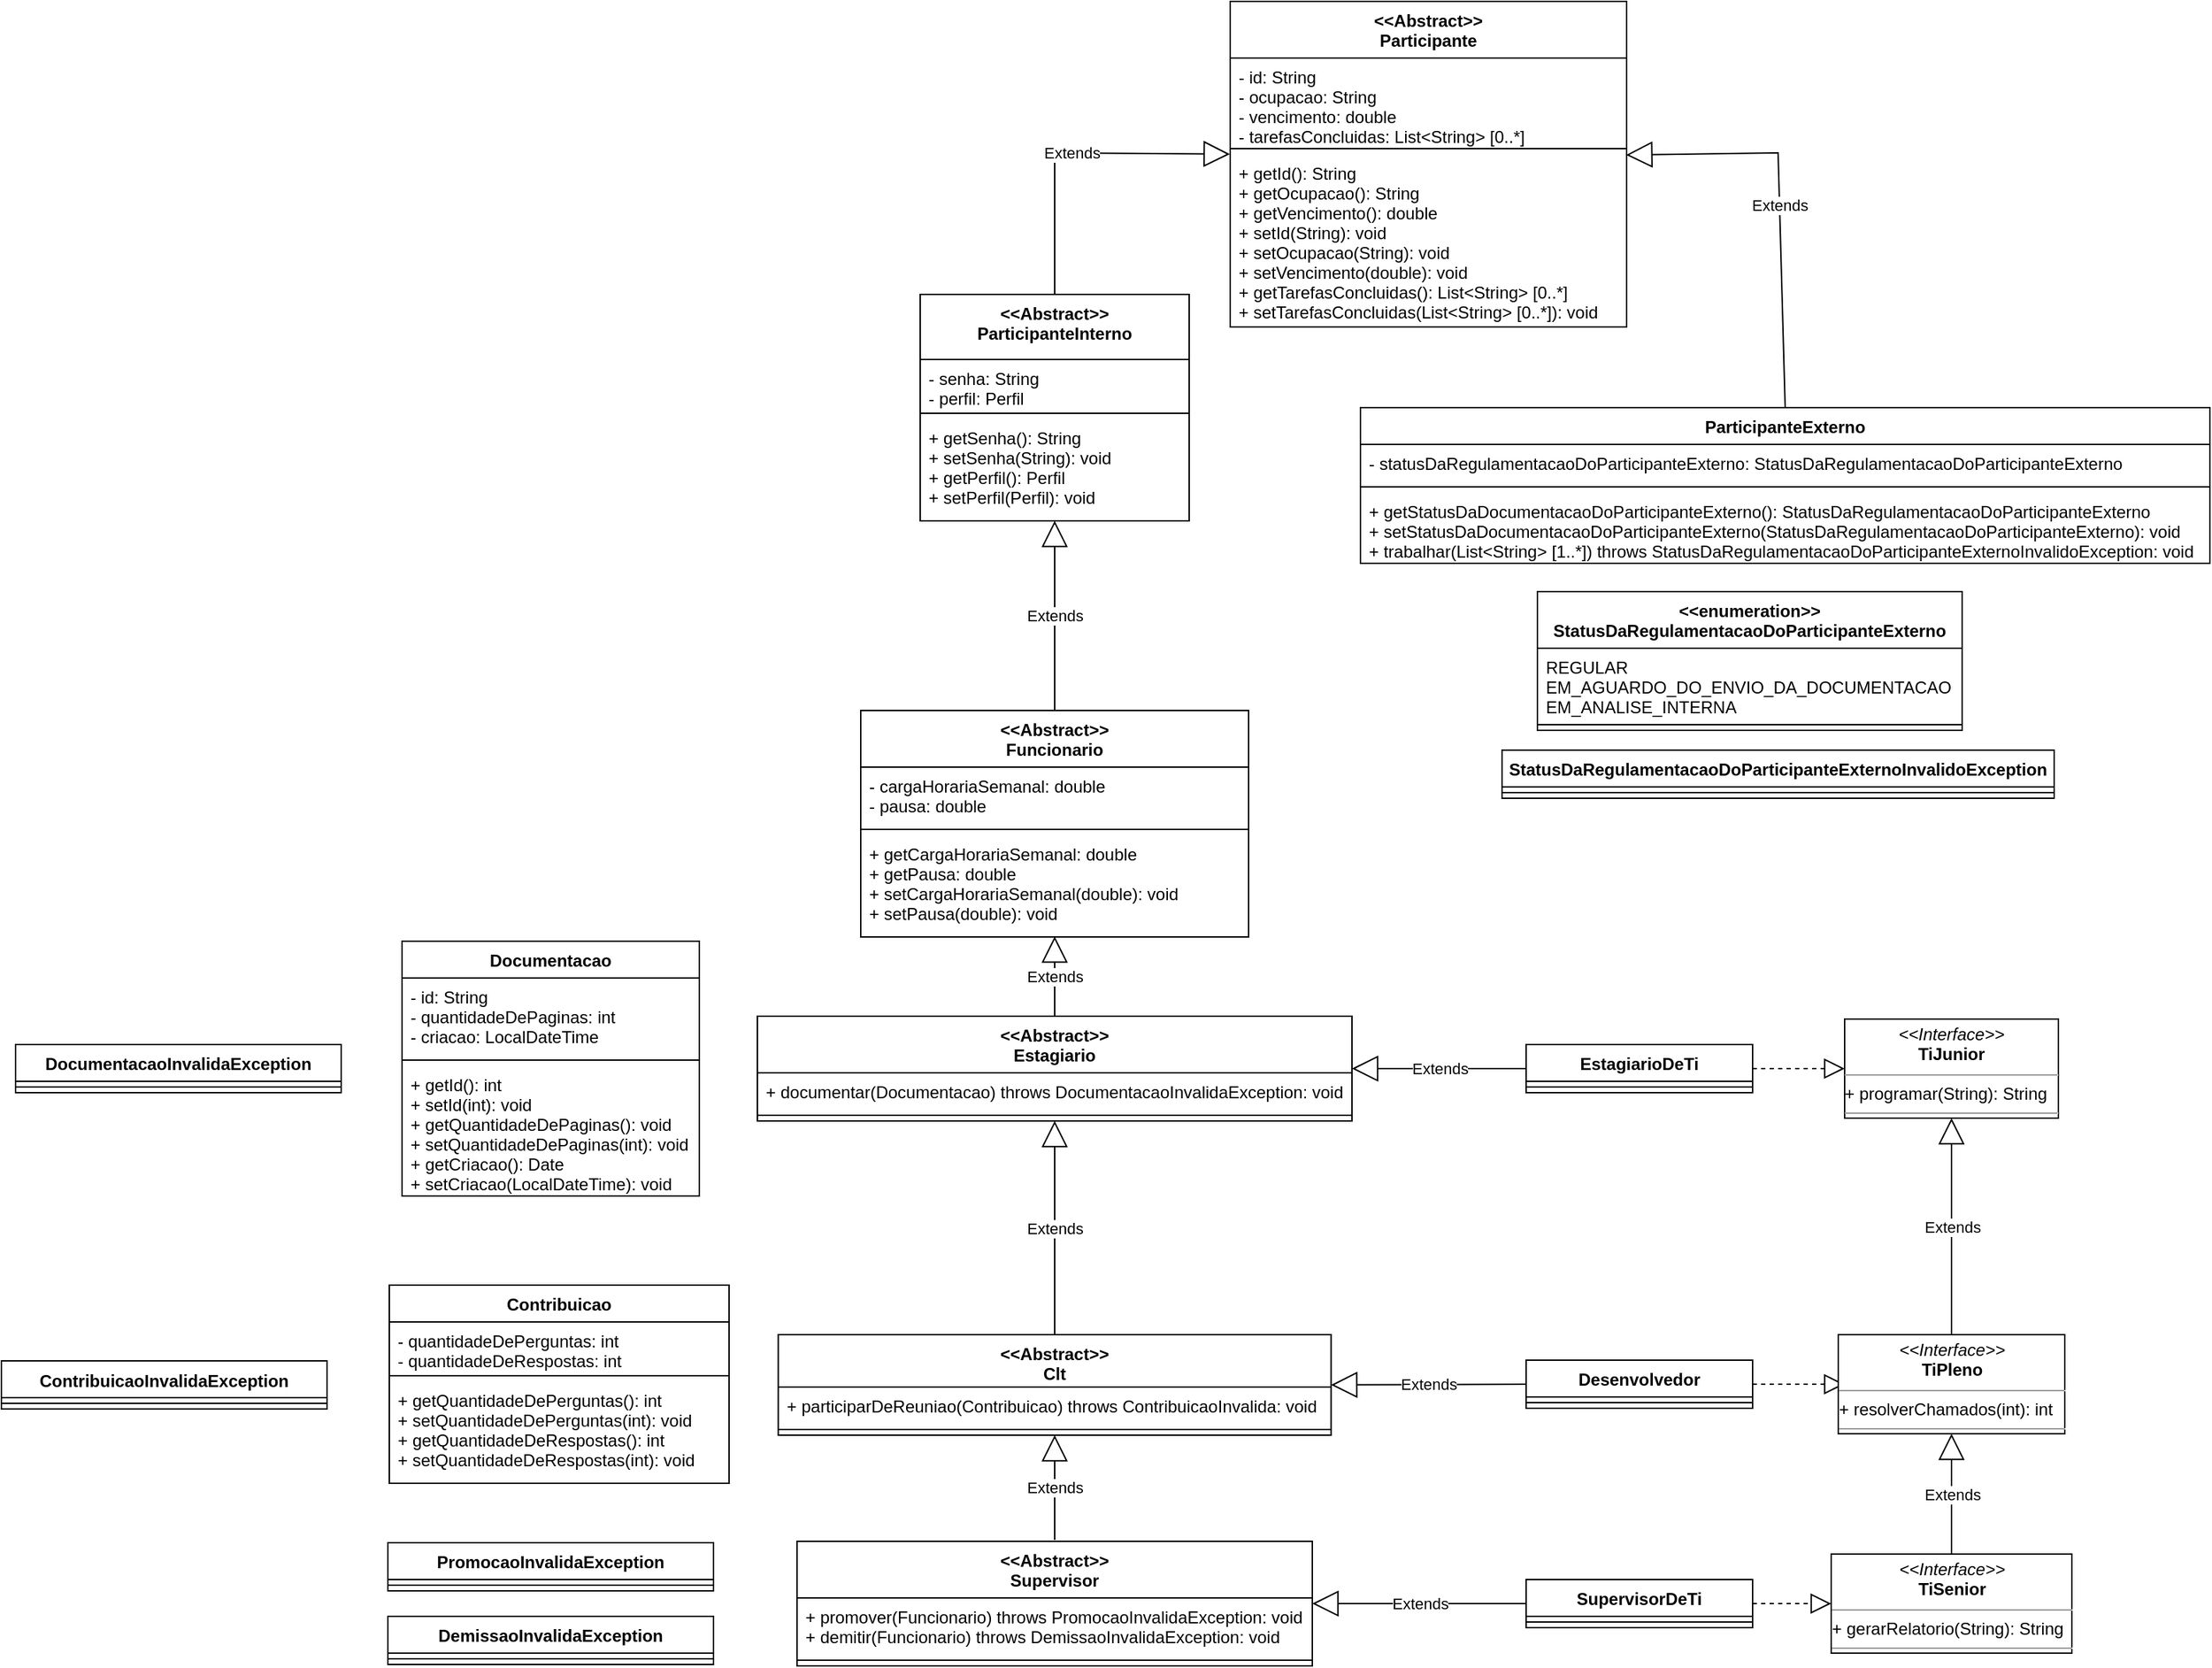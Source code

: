 <mxfile version="21.2.1" type="device">
  <diagram name="Página-1" id="Página-1">
    <mxGraphModel dx="2796" dy="2174" grid="1" gridSize="10" guides="1" tooltips="1" connect="1" arrows="1" fold="1" page="1" pageScale="1" pageWidth="827" pageHeight="1169" math="0" shadow="0">
      <root>
        <mxCell id="0" />
        <mxCell id="1" parent="0" />
        <mxCell id="18" parent="1" vertex="1">
          <mxGeometry x="106.5" y="-592" as="geometry" />
        </mxCell>
        <mxCell id="uLGphYnBeGPU7LkEW4Xn-29" value="&lt;&lt;Abstract&gt;&gt;&#xa;Participante" style="swimlane;fontStyle=1;align=center;verticalAlign=top;childLayout=stackLayout;horizontal=1;startSize=40;horizontalStack=0;resizeParent=1;resizeParentMax=0;resizeLast=0;collapsible=1;marginBottom=0;" parent="1" vertex="1">
          <mxGeometry x="48" y="-1169" width="280" height="230" as="geometry" />
        </mxCell>
        <mxCell id="uLGphYnBeGPU7LkEW4Xn-30" value="- id: String&#xa;- ocupacao: String&#xa;- vencimento: double&#xa;- tarefasConcluidas: List&lt;String&gt; [0..*]" style="text;strokeColor=none;fillColor=none;align=left;verticalAlign=top;spacingLeft=4;spacingRight=4;overflow=hidden;rotatable=0;points=[[0,0.5],[1,0.5]];portConstraint=eastwest;" parent="uLGphYnBeGPU7LkEW4Xn-29" vertex="1">
          <mxGeometry y="40" width="280" height="60" as="geometry" />
        </mxCell>
        <mxCell id="uLGphYnBeGPU7LkEW4Xn-31" value="" style="line;strokeWidth=1;fillColor=none;align=left;verticalAlign=middle;spacingTop=-1;spacingLeft=3;spacingRight=3;rotatable=0;labelPosition=right;points=[];portConstraint=eastwest;strokeColor=inherit;" parent="uLGphYnBeGPU7LkEW4Xn-29" vertex="1">
          <mxGeometry y="100" width="280" height="8" as="geometry" />
        </mxCell>
        <mxCell id="uLGphYnBeGPU7LkEW4Xn-32" value="+ getId(): String&#xa;+ getOcupacao(): String&#xa;+ getVencimento(): double&#xa;+ setId(String): void&#xa;+ setOcupacao(String): void&#xa;+ setVencimento(double): void&#xa;+ getTarefasConcluidas(): List&lt;String&gt; [0..*]&#xa;+ setTarefasConcluidas(List&lt;String&gt; [0..*]): void" style="text;strokeColor=none;fillColor=none;align=left;verticalAlign=top;spacingLeft=4;spacingRight=4;overflow=hidden;rotatable=0;points=[[0,0.5],[1,0.5]];portConstraint=eastwest;" parent="uLGphYnBeGPU7LkEW4Xn-29" vertex="1">
          <mxGeometry y="108" width="280" height="122" as="geometry" />
        </mxCell>
        <mxCell id="h6HXLUseZMZKks0XLgMp-23" value="&lt;&lt;Abstract&gt;&gt;&#xa;ParticipanteInterno" style="swimlane;fontStyle=1;align=center;verticalAlign=top;childLayout=stackLayout;horizontal=1;startSize=46;horizontalStack=0;resizeParent=1;resizeParentMax=0;resizeLast=0;collapsible=1;marginBottom=0;" parent="1" vertex="1">
          <mxGeometry x="-171" y="-962" width="190" height="160" as="geometry" />
        </mxCell>
        <mxCell id="h6HXLUseZMZKks0XLgMp-24" value="- senha: String&#xa;- perfil: Perfil" style="text;strokeColor=none;fillColor=none;align=left;verticalAlign=top;spacingLeft=4;spacingRight=4;overflow=hidden;rotatable=0;points=[[0,0.5],[1,0.5]];portConstraint=eastwest;" parent="h6HXLUseZMZKks0XLgMp-23" vertex="1">
          <mxGeometry y="46" width="190" height="34" as="geometry" />
        </mxCell>
        <mxCell id="h6HXLUseZMZKks0XLgMp-25" value="" style="line;strokeWidth=1;fillColor=none;align=left;verticalAlign=middle;spacingTop=-1;spacingLeft=3;spacingRight=3;rotatable=0;labelPosition=right;points=[];portConstraint=eastwest;strokeColor=inherit;" parent="h6HXLUseZMZKks0XLgMp-23" vertex="1">
          <mxGeometry y="80" width="190" height="8" as="geometry" />
        </mxCell>
        <mxCell id="h6HXLUseZMZKks0XLgMp-26" value="+ getSenha(): String&#xa;+ setSenha(String): void&#xa;+ getPerfil(): Perfil&#xa;+ setPerfil(Perfil): void" style="text;strokeColor=none;fillColor=none;align=left;verticalAlign=top;spacingLeft=4;spacingRight=4;overflow=hidden;rotatable=0;points=[[0,0.5],[1,0.5]];portConstraint=eastwest;" parent="h6HXLUseZMZKks0XLgMp-23" vertex="1">
          <mxGeometry y="88" width="190" height="72" as="geometry" />
        </mxCell>
        <mxCell id="h6HXLUseZMZKks0XLgMp-27" value="&lt;&lt;Abstract&gt;&gt;&#xa;Funcionario" style="swimlane;fontStyle=1;align=center;verticalAlign=top;childLayout=stackLayout;horizontal=1;startSize=40;horizontalStack=0;resizeParent=1;resizeParentMax=0;resizeLast=0;collapsible=1;marginBottom=0;" parent="1" vertex="1">
          <mxGeometry x="-213" y="-668" width="274" height="160" as="geometry" />
        </mxCell>
        <mxCell id="h6HXLUseZMZKks0XLgMp-28" value="- cargaHorariaSemanal: double&#xa;- pausa: double" style="text;strokeColor=none;fillColor=none;align=left;verticalAlign=top;spacingLeft=4;spacingRight=4;overflow=hidden;rotatable=0;points=[[0,0.5],[1,0.5]];portConstraint=eastwest;" parent="h6HXLUseZMZKks0XLgMp-27" vertex="1">
          <mxGeometry y="40" width="274" height="40" as="geometry" />
        </mxCell>
        <mxCell id="h6HXLUseZMZKks0XLgMp-29" value="" style="line;strokeWidth=1;fillColor=none;align=left;verticalAlign=middle;spacingTop=-1;spacingLeft=3;spacingRight=3;rotatable=0;labelPosition=right;points=[];portConstraint=eastwest;strokeColor=inherit;" parent="h6HXLUseZMZKks0XLgMp-27" vertex="1">
          <mxGeometry y="80" width="274" height="8" as="geometry" />
        </mxCell>
        <mxCell id="h6HXLUseZMZKks0XLgMp-30" value="+ getCargaHorariaSemanal: double&#xa;+ getPausa: double&#xa;+ setCargaHorariaSemanal(double): void&#xa;+ setPausa(double): void" style="text;strokeColor=none;fillColor=none;align=left;verticalAlign=top;spacingLeft=4;spacingRight=4;overflow=hidden;rotatable=0;points=[[0,0.5],[1,0.5]];portConstraint=eastwest;" parent="h6HXLUseZMZKks0XLgMp-27" vertex="1">
          <mxGeometry y="88" width="274" height="72" as="geometry" />
        </mxCell>
        <mxCell id="h6HXLUseZMZKks0XLgMp-41" value="Extends" style="endArrow=block;endSize=16;endFill=0;html=1;rounded=0;exitX=0.5;exitY=0;exitDx=0;exitDy=0;entryX=-0.001;entryY=-0.001;entryDx=0;entryDy=0;entryPerimeter=0;" parent="1" source="h6HXLUseZMZKks0XLgMp-23" target="uLGphYnBeGPU7LkEW4Xn-32" edge="1">
          <mxGeometry width="160" relative="1" as="geometry">
            <mxPoint x="4" y="-862" as="sourcePoint" />
            <mxPoint x="164" y="-862" as="targetPoint" />
            <Array as="points">
              <mxPoint x="-76" y="-1062" />
            </Array>
          </mxGeometry>
        </mxCell>
        <mxCell id="h6HXLUseZMZKks0XLgMp-43" value="Extends" style="endArrow=block;endSize=16;endFill=0;html=1;rounded=0;exitX=0.5;exitY=0;exitDx=0;exitDy=0;entryX=0.5;entryY=1;entryDx=0;entryDy=0;entryPerimeter=0;" parent="1" source="h6HXLUseZMZKks0XLgMp-27" target="h6HXLUseZMZKks0XLgMp-26" edge="1">
          <mxGeometry width="160" relative="1" as="geometry">
            <mxPoint x="4" y="-612" as="sourcePoint" />
            <mxPoint x="164" y="-612" as="targetPoint" />
          </mxGeometry>
        </mxCell>
        <mxCell id="Ywly25DyVCH7aD71ejlT-50" value="Extends" style="endArrow=block;endSize=16;endFill=0;html=1;rounded=0;exitX=0.5;exitY=0;exitDx=0;exitDy=0;entryX=0.5;entryY=1;entryDx=0;entryDy=0;" parent="1" source="kizU07HHO6Dhv0jIiVYt-31" target="kizU07HHO6Dhv0jIiVYt-29" edge="1">
          <mxGeometry width="160" relative="1" as="geometry">
            <mxPoint x="562" y="-297" as="sourcePoint" />
            <mxPoint x="583" y="-372" as="targetPoint" />
          </mxGeometry>
        </mxCell>
        <mxCell id="Ywly25DyVCH7aD71ejlT-71" value="Extends" style="endArrow=block;endSize=16;endFill=0;html=1;rounded=0;entryX=0.5;entryY=1;entryDx=0;entryDy=0;exitX=0.5;exitY=0;exitDx=0;exitDy=0;" parent="1" source="kizU07HHO6Dhv0jIiVYt-33" target="kizU07HHO6Dhv0jIiVYt-31" edge="1">
          <mxGeometry width="160" relative="1" as="geometry">
            <mxPoint x="557.5" y="-73.25" as="sourcePoint" />
            <mxPoint x="561.72" y="-160.75" as="targetPoint" />
          </mxGeometry>
        </mxCell>
        <mxCell id="C456XRURlV2MZU49XtVb-18" value="ParticipanteExterno" style="swimlane;fontStyle=1;align=center;verticalAlign=top;childLayout=stackLayout;horizontal=1;startSize=26;horizontalStack=0;resizeParent=1;resizeParentMax=0;resizeLast=0;collapsible=1;marginBottom=0;" parent="1" vertex="1">
          <mxGeometry x="140" y="-882" width="600" height="110" as="geometry" />
        </mxCell>
        <mxCell id="C456XRURlV2MZU49XtVb-19" value="- statusDaRegulamentacaoDoParticipanteExterno: StatusDaRegulamentacaoDoParticipanteExterno" style="text;strokeColor=none;fillColor=none;align=left;verticalAlign=top;spacingLeft=4;spacingRight=4;overflow=hidden;rotatable=0;points=[[0,0.5],[1,0.5]];portConstraint=eastwest;" parent="C456XRURlV2MZU49XtVb-18" vertex="1">
          <mxGeometry y="26" width="600" height="26" as="geometry" />
        </mxCell>
        <mxCell id="C456XRURlV2MZU49XtVb-20" value="" style="line;strokeWidth=1;fillColor=none;align=left;verticalAlign=middle;spacingTop=-1;spacingLeft=3;spacingRight=3;rotatable=0;labelPosition=right;points=[];portConstraint=eastwest;strokeColor=inherit;" parent="C456XRURlV2MZU49XtVb-18" vertex="1">
          <mxGeometry y="52" width="600" height="8" as="geometry" />
        </mxCell>
        <mxCell id="C456XRURlV2MZU49XtVb-21" value="+ getStatusDaDocumentacaoDoParticipanteExterno(): StatusDaRegulamentacaoDoParticipanteExterno&#xa;+ setStatusDaDocumentacaoDoParticipanteExterno(StatusDaRegulamentacaoDoParticipanteExterno): void&#xa;+ trabalhar(List&lt;String&gt; [1..*]) throws StatusDaRegulamentacaoDoParticipanteExternoInvalidoException: void" style="text;strokeColor=none;fillColor=none;align=left;verticalAlign=top;spacingLeft=4;spacingRight=4;overflow=hidden;rotatable=0;points=[[0,0.5],[1,0.5]];portConstraint=eastwest;" parent="C456XRURlV2MZU49XtVb-18" vertex="1">
          <mxGeometry y="60" width="600" height="50" as="geometry" />
        </mxCell>
        <mxCell id="R6xSTQ8QZUnJcYh6NmnV-30" value="&lt;&lt;enumeration&gt;&gt;&#xa;StatusDaRegulamentacaoDoParticipanteExterno" style="swimlane;fontStyle=1;align=center;verticalAlign=top;childLayout=stackLayout;horizontal=1;startSize=40;horizontalStack=0;resizeParent=1;resizeParentMax=0;resizeLast=0;collapsible=1;marginBottom=0;" parent="1" vertex="1">
          <mxGeometry x="265" y="-752" width="300" height="98" as="geometry" />
        </mxCell>
        <mxCell id="R6xSTQ8QZUnJcYh6NmnV-31" value="REGULAR&#xa;EM_AGUARDO_DO_ENVIO_DA_DOCUMENTACAO&#xa;EM_ANALISE_INTERNA" style="text;strokeColor=none;fillColor=none;align=left;verticalAlign=top;spacingLeft=4;spacingRight=4;overflow=hidden;rotatable=0;points=[[0,0.5],[1,0.5]];portConstraint=eastwest;" parent="R6xSTQ8QZUnJcYh6NmnV-30" vertex="1">
          <mxGeometry y="40" width="300" height="50" as="geometry" />
        </mxCell>
        <mxCell id="R6xSTQ8QZUnJcYh6NmnV-32" value="" style="line;strokeWidth=1;fillColor=none;align=left;verticalAlign=middle;spacingTop=-1;spacingLeft=3;spacingRight=3;rotatable=0;labelPosition=right;points=[];portConstraint=eastwest;strokeColor=inherit;" parent="R6xSTQ8QZUnJcYh6NmnV-30" vertex="1">
          <mxGeometry y="90" width="300" height="8" as="geometry" />
        </mxCell>
        <mxCell id="bcoIaKDYRVmK2jezPt4m-18" value="&lt;&lt;Abstract&gt;&gt;&#xa;Estagiario" style="swimlane;fontStyle=1;align=center;verticalAlign=top;childLayout=stackLayout;horizontal=1;startSize=40;horizontalStack=0;resizeParent=1;resizeParentMax=0;resizeLast=0;collapsible=1;marginBottom=0;" parent="1" vertex="1">
          <mxGeometry x="-286" y="-452" width="420" height="74" as="geometry" />
        </mxCell>
        <mxCell id="bcoIaKDYRVmK2jezPt4m-19" value="+ documentar(Documentacao) throws DocumentacaoInvalidaException: void" style="text;strokeColor=none;fillColor=none;align=left;verticalAlign=top;spacingLeft=4;spacingRight=4;overflow=hidden;rotatable=0;points=[[0,0.5],[1,0.5]];portConstraint=eastwest;" parent="bcoIaKDYRVmK2jezPt4m-18" vertex="1">
          <mxGeometry y="40" width="420" height="26" as="geometry" />
        </mxCell>
        <mxCell id="bcoIaKDYRVmK2jezPt4m-20" value="" style="line;strokeWidth=1;fillColor=none;align=left;verticalAlign=middle;spacingTop=-1;spacingLeft=3;spacingRight=3;rotatable=0;labelPosition=right;points=[];portConstraint=eastwest;strokeColor=inherit;" parent="bcoIaKDYRVmK2jezPt4m-18" vertex="1">
          <mxGeometry y="66" width="420" height="8" as="geometry" />
        </mxCell>
        <mxCell id="bcoIaKDYRVmK2jezPt4m-22" value="Extends" style="endArrow=block;endSize=16;endFill=0;html=1;rounded=0;exitX=0.5;exitY=0;exitDx=0;exitDy=0;entryX=0.5;entryY=0.995;entryDx=0;entryDy=0;entryPerimeter=0;" parent="1" source="bcoIaKDYRVmK2jezPt4m-18" target="h6HXLUseZMZKks0XLgMp-30" edge="1">
          <mxGeometry width="160" relative="1" as="geometry">
            <mxPoint x="67" y="-462" as="sourcePoint" />
            <mxPoint x="227" y="-462" as="targetPoint" />
          </mxGeometry>
        </mxCell>
        <mxCell id="bcoIaKDYRVmK2jezPt4m-39" value="EstagiarioDeTi" style="swimlane;fontStyle=1;align=center;verticalAlign=top;childLayout=stackLayout;horizontal=1;startSize=26;horizontalStack=0;resizeParent=1;resizeParentMax=0;resizeLast=0;collapsible=1;marginBottom=0;" parent="1" vertex="1">
          <mxGeometry x="257" y="-432" width="160" height="34" as="geometry" />
        </mxCell>
        <mxCell id="bcoIaKDYRVmK2jezPt4m-41" value="" style="line;strokeWidth=1;fillColor=none;align=left;verticalAlign=middle;spacingTop=-1;spacingLeft=3;spacingRight=3;rotatable=0;labelPosition=right;points=[];portConstraint=eastwest;strokeColor=inherit;" parent="bcoIaKDYRVmK2jezPt4m-39" vertex="1">
          <mxGeometry y="26" width="160" height="8" as="geometry" />
        </mxCell>
        <mxCell id="bcoIaKDYRVmK2jezPt4m-43" value="Extends" style="endArrow=block;endSize=16;endFill=0;html=1;rounded=0;exitX=0;exitY=0.5;exitDx=0;exitDy=0;entryX=1;entryY=0.5;entryDx=0;entryDy=0;" parent="1" source="bcoIaKDYRVmK2jezPt4m-39" target="bcoIaKDYRVmK2jezPt4m-18" edge="1">
          <mxGeometry width="160" relative="1" as="geometry">
            <mxPoint x="47" y="-372" as="sourcePoint" />
            <mxPoint x="207" y="-372" as="targetPoint" />
          </mxGeometry>
        </mxCell>
        <mxCell id="bcoIaKDYRVmK2jezPt4m-45" value="Desenvolvedor" style="swimlane;fontStyle=1;align=center;verticalAlign=top;childLayout=stackLayout;horizontal=1;startSize=26;horizontalStack=0;resizeParent=1;resizeParentMax=0;resizeLast=0;collapsible=1;marginBottom=0;" parent="1" vertex="1">
          <mxGeometry x="257" y="-209" width="160" height="34" as="geometry" />
        </mxCell>
        <mxCell id="bcoIaKDYRVmK2jezPt4m-46" value="" style="line;strokeWidth=1;fillColor=none;align=left;verticalAlign=middle;spacingTop=-1;spacingLeft=3;spacingRight=3;rotatable=0;labelPosition=right;points=[];portConstraint=eastwest;strokeColor=inherit;" parent="bcoIaKDYRVmK2jezPt4m-45" vertex="1">
          <mxGeometry y="26" width="160" height="8" as="geometry" />
        </mxCell>
        <mxCell id="bcoIaKDYRVmK2jezPt4m-50" value="" style="endArrow=block;dashed=1;endFill=0;endSize=12;html=1;rounded=0;exitX=1;exitY=0.5;exitDx=0;exitDy=0;entryX=0;entryY=0.5;entryDx=0;entryDy=0;" parent="1" source="bcoIaKDYRVmK2jezPt4m-45" edge="1">
          <mxGeometry width="160" relative="1" as="geometry">
            <mxPoint x="257" y="-202" as="sourcePoint" />
            <mxPoint x="482" y="-192" as="targetPoint" />
          </mxGeometry>
        </mxCell>
        <mxCell id="bcoIaKDYRVmK2jezPt4m-51" value="SupervisorDeTi" style="swimlane;fontStyle=1;align=center;verticalAlign=top;childLayout=stackLayout;horizontal=1;startSize=26;horizontalStack=0;resizeParent=1;resizeParentMax=0;resizeLast=0;collapsible=1;marginBottom=0;" parent="1" vertex="1">
          <mxGeometry x="257" y="-54" width="160" height="34" as="geometry" />
        </mxCell>
        <mxCell id="bcoIaKDYRVmK2jezPt4m-52" value="" style="line;strokeWidth=1;fillColor=none;align=left;verticalAlign=middle;spacingTop=-1;spacingLeft=3;spacingRight=3;rotatable=0;labelPosition=right;points=[];portConstraint=eastwest;strokeColor=inherit;" parent="bcoIaKDYRVmK2jezPt4m-51" vertex="1">
          <mxGeometry y="26" width="160" height="8" as="geometry" />
        </mxCell>
        <mxCell id="bcoIaKDYRVmK2jezPt4m-58" value="Documentacao" style="swimlane;fontStyle=1;align=center;verticalAlign=top;childLayout=stackLayout;horizontal=1;startSize=26;horizontalStack=0;resizeParent=1;resizeParentMax=0;resizeLast=0;collapsible=1;marginBottom=0;" parent="1" vertex="1">
          <mxGeometry x="-537" y="-505" width="210" height="180" as="geometry" />
        </mxCell>
        <mxCell id="bcoIaKDYRVmK2jezPt4m-59" value="- id: String&#xa;- quantidadeDePaginas: int&#xa;- criacao: LocalDateTime" style="text;strokeColor=none;fillColor=none;align=left;verticalAlign=top;spacingLeft=4;spacingRight=4;overflow=hidden;rotatable=0;points=[[0,0.5],[1,0.5]];portConstraint=eastwest;" parent="bcoIaKDYRVmK2jezPt4m-58" vertex="1">
          <mxGeometry y="26" width="210" height="54" as="geometry" />
        </mxCell>
        <mxCell id="bcoIaKDYRVmK2jezPt4m-60" value="" style="line;strokeWidth=1;fillColor=none;align=left;verticalAlign=middle;spacingTop=-1;spacingLeft=3;spacingRight=3;rotatable=0;labelPosition=right;points=[];portConstraint=eastwest;strokeColor=inherit;" parent="bcoIaKDYRVmK2jezPt4m-58" vertex="1">
          <mxGeometry y="80" width="210" height="8" as="geometry" />
        </mxCell>
        <mxCell id="bcoIaKDYRVmK2jezPt4m-61" value="+ getId(): int&#xa;+ setId(int): void&#xa;+ getQuantidadeDePaginas(): void&#xa;+ setQuantidadeDePaginas(int): void&#xa;+ getCriacao(): Date&#xa;+ setCriacao(LocalDateTime): void" style="text;strokeColor=none;fillColor=none;align=left;verticalAlign=top;spacingLeft=4;spacingRight=4;overflow=hidden;rotatable=0;points=[[0,0.5],[1,0.5]];portConstraint=eastwest;fontStyle=0" parent="bcoIaKDYRVmK2jezPt4m-58" vertex="1">
          <mxGeometry y="88" width="210" height="92" as="geometry" />
        </mxCell>
        <mxCell id="kizU07HHO6Dhv0jIiVYt-18" value="&lt;&lt;Abstract&gt;&gt;&#xa;Clt" style="swimlane;fontStyle=1;align=center;verticalAlign=top;childLayout=stackLayout;horizontal=1;startSize=37;horizontalStack=0;resizeParent=1;resizeParentMax=0;resizeLast=0;collapsible=1;marginBottom=0;" parent="1" vertex="1">
          <mxGeometry x="-271.25" y="-227" width="390.5" height="71" as="geometry" />
        </mxCell>
        <mxCell id="kizU07HHO6Dhv0jIiVYt-19" value="+ participarDeReuniao(Contribuicao) throws ContribuicaoInvalida: void" style="text;strokeColor=none;fillColor=none;align=left;verticalAlign=top;spacingLeft=4;spacingRight=4;overflow=hidden;rotatable=0;points=[[0,0.5],[1,0.5]];portConstraint=eastwest;" parent="kizU07HHO6Dhv0jIiVYt-18" vertex="1">
          <mxGeometry y="37" width="390.5" height="26" as="geometry" />
        </mxCell>
        <mxCell id="kizU07HHO6Dhv0jIiVYt-20" value="" style="line;strokeWidth=1;fillColor=none;align=left;verticalAlign=middle;spacingTop=-1;spacingLeft=3;spacingRight=3;rotatable=0;labelPosition=right;points=[];portConstraint=eastwest;strokeColor=inherit;" parent="kizU07HHO6Dhv0jIiVYt-18" vertex="1">
          <mxGeometry y="63" width="390.5" height="8" as="geometry" />
        </mxCell>
        <mxCell id="kizU07HHO6Dhv0jIiVYt-22" value="Extends" style="endArrow=block;endSize=16;endFill=0;html=1;rounded=0;exitX=0.5;exitY=0;exitDx=0;exitDy=0;entryX=0.5;entryY=1;entryDx=0;entryDy=0;" parent="1" target="kizU07HHO6Dhv0jIiVYt-18" edge="1">
          <mxGeometry width="160" relative="1" as="geometry">
            <mxPoint x="-76" y="-82" as="sourcePoint" />
            <mxPoint x="-7" y="-132" as="targetPoint" />
          </mxGeometry>
        </mxCell>
        <mxCell id="kizU07HHO6Dhv0jIiVYt-23" value="Extends" style="endArrow=block;endSize=16;endFill=0;html=1;rounded=0;exitX=0.5;exitY=0;exitDx=0;exitDy=0;entryX=0.5;entryY=1;entryDx=0;entryDy=0;" parent="1" source="kizU07HHO6Dhv0jIiVYt-18" target="bcoIaKDYRVmK2jezPt4m-18" edge="1">
          <mxGeometry width="160" relative="1" as="geometry">
            <mxPoint x="-167" y="-272" as="sourcePoint" />
            <mxPoint x="-7" y="-272" as="targetPoint" />
          </mxGeometry>
        </mxCell>
        <mxCell id="kizU07HHO6Dhv0jIiVYt-24" value="&lt;&lt;Abstract&gt;&gt;&#xa;Supervisor" style="swimlane;fontStyle=1;align=center;verticalAlign=top;childLayout=stackLayout;horizontal=1;startSize=40;horizontalStack=0;resizeParent=1;resizeParentMax=0;resizeLast=0;collapsible=1;marginBottom=0;" parent="1" vertex="1">
          <mxGeometry x="-258" y="-81" width="364" height="88" as="geometry" />
        </mxCell>
        <mxCell id="kizU07HHO6Dhv0jIiVYt-25" value="+ promover(Funcionario) throws PromocaoInvalidaException: void&#xa;+ demitir(Funcionario) throws DemissaoInvalidaException: void" style="text;strokeColor=none;fillColor=none;align=left;verticalAlign=top;spacingLeft=4;spacingRight=4;overflow=hidden;rotatable=0;points=[[0,0.5],[1,0.5]];portConstraint=eastwest;" parent="kizU07HHO6Dhv0jIiVYt-24" vertex="1">
          <mxGeometry y="40" width="364" height="40" as="geometry" />
        </mxCell>
        <mxCell id="kizU07HHO6Dhv0jIiVYt-26" value="" style="line;strokeWidth=1;fillColor=none;align=left;verticalAlign=middle;spacingTop=-1;spacingLeft=3;spacingRight=3;rotatable=0;labelPosition=right;points=[];portConstraint=eastwest;strokeColor=inherit;" parent="kizU07HHO6Dhv0jIiVYt-24" vertex="1">
          <mxGeometry y="80" width="364" height="8" as="geometry" />
        </mxCell>
        <mxCell id="kizU07HHO6Dhv0jIiVYt-29" value="&lt;p style=&quot;margin:0px;margin-top:4px;text-align:center;&quot;&gt;&lt;i&gt;&amp;lt;&amp;lt;Interface&amp;gt;&amp;gt;&lt;/i&gt;&lt;br&gt;&lt;b style=&quot;border-color: var(--border-color);&quot;&gt;TiJunior&lt;/b&gt;&lt;br&gt;&lt;/p&gt;&lt;hr size=&quot;1&quot;&gt;+ programar(String): String&lt;br&gt;&lt;hr size=&quot;1&quot;&gt;&lt;p style=&quot;margin:0px;margin-left:4px;&quot;&gt;&lt;br&gt;&lt;/p&gt;" style="verticalAlign=top;align=left;overflow=fill;fontSize=12;fontFamily=Helvetica;html=1;" parent="1" vertex="1">
          <mxGeometry x="482" y="-450" width="151" height="70" as="geometry" />
        </mxCell>
        <mxCell id="kizU07HHO6Dhv0jIiVYt-30" value="" style="endArrow=block;dashed=1;endFill=0;endSize=12;html=1;rounded=0;exitX=1;exitY=0.5;exitDx=0;exitDy=0;entryX=0;entryY=0.5;entryDx=0;entryDy=0;" parent="1" source="bcoIaKDYRVmK2jezPt4m-39" target="kizU07HHO6Dhv0jIiVYt-29" edge="1">
          <mxGeometry width="160" relative="1" as="geometry">
            <mxPoint x="433" y="-362" as="sourcePoint" />
            <mxPoint x="593" y="-362" as="targetPoint" />
          </mxGeometry>
        </mxCell>
        <mxCell id="kizU07HHO6Dhv0jIiVYt-31" value="&lt;p style=&quot;margin:0px;margin-top:4px;text-align:center;&quot;&gt;&lt;i&gt;&amp;lt;&amp;lt;Interface&amp;gt;&amp;gt;&lt;/i&gt;&lt;br&gt;&lt;b style=&quot;border-color: var(--border-color);&quot;&gt;TiPleno&lt;/b&gt;&lt;br&gt;&lt;/p&gt;&lt;hr size=&quot;1&quot;&gt;+ resolverChamados(int): int&lt;br&gt;&lt;hr size=&quot;1&quot;&gt;&lt;p style=&quot;margin:0px;margin-left:4px;&quot;&gt;&lt;br&gt;&lt;/p&gt;" style="verticalAlign=top;align=left;overflow=fill;fontSize=12;fontFamily=Helvetica;html=1;" parent="1" vertex="1">
          <mxGeometry x="477.5" y="-227" width="160" height="70" as="geometry" />
        </mxCell>
        <mxCell id="kizU07HHO6Dhv0jIiVYt-33" value="&lt;p style=&quot;margin:0px;margin-top:4px;text-align:center;&quot;&gt;&lt;i&gt;&amp;lt;&amp;lt;Interface&amp;gt;&amp;gt;&lt;/i&gt;&lt;br&gt;&lt;b style=&quot;border-color: var(--border-color);&quot;&gt;TiSenior&lt;/b&gt;&lt;br&gt;&lt;/p&gt;&lt;hr size=&quot;1&quot;&gt;+ gerarRelatorio(String): String&lt;br&gt;&lt;hr size=&quot;1&quot;&gt;&lt;p style=&quot;margin:0px;margin-left:4px;&quot;&gt;&lt;br&gt;&lt;/p&gt;" style="verticalAlign=top;align=left;overflow=fill;fontSize=12;fontFamily=Helvetica;html=1;" parent="1" vertex="1">
          <mxGeometry x="472.5" y="-72" width="170" height="70" as="geometry" />
        </mxCell>
        <mxCell id="kizU07HHO6Dhv0jIiVYt-34" value="" style="endArrow=block;dashed=1;endFill=0;endSize=12;html=1;rounded=0;exitX=1;exitY=0.5;exitDx=0;exitDy=0;entryX=0;entryY=0.5;entryDx=0;entryDy=0;" parent="1" source="bcoIaKDYRVmK2jezPt4m-51" target="kizU07HHO6Dhv0jIiVYt-33" edge="1">
          <mxGeometry width="160" relative="1" as="geometry">
            <mxPoint x="533" y="-132" as="sourcePoint" />
            <mxPoint x="693" y="-132" as="targetPoint" />
          </mxGeometry>
        </mxCell>
        <mxCell id="owrAewUhywezaNC-1XtB-18" value="Contribuicao" style="swimlane;fontStyle=1;align=center;verticalAlign=top;childLayout=stackLayout;horizontal=1;startSize=26;horizontalStack=0;resizeParent=1;resizeParentMax=0;resizeLast=0;collapsible=1;marginBottom=0;" parent="1" vertex="1">
          <mxGeometry x="-546" y="-262" width="240" height="140" as="geometry" />
        </mxCell>
        <mxCell id="owrAewUhywezaNC-1XtB-19" value="- quantidadeDePerguntas: int&#xa;- quantidadeDeRespostas: int" style="text;strokeColor=none;fillColor=none;align=left;verticalAlign=top;spacingLeft=4;spacingRight=4;overflow=hidden;rotatable=0;points=[[0,0.5],[1,0.5]];portConstraint=eastwest;" parent="owrAewUhywezaNC-1XtB-18" vertex="1">
          <mxGeometry y="26" width="240" height="34" as="geometry" />
        </mxCell>
        <mxCell id="owrAewUhywezaNC-1XtB-20" value="" style="line;strokeWidth=1;fillColor=none;align=left;verticalAlign=middle;spacingTop=-1;spacingLeft=3;spacingRight=3;rotatable=0;labelPosition=right;points=[];portConstraint=eastwest;strokeColor=inherit;" parent="owrAewUhywezaNC-1XtB-18" vertex="1">
          <mxGeometry y="60" width="240" height="8" as="geometry" />
        </mxCell>
        <mxCell id="owrAewUhywezaNC-1XtB-21" value="+ getQuantidadeDePerguntas(): int&#xa;+ setQuantidadeDePerguntas(int): void&#xa;+ getQuantidadeDeRespostas(): int&#xa;+ setQuantidadeDeRespostas(int): void" style="text;strokeColor=none;fillColor=none;align=left;verticalAlign=top;spacingLeft=4;spacingRight=4;overflow=hidden;rotatable=0;points=[[0,0.5],[1,0.5]];portConstraint=eastwest;" parent="owrAewUhywezaNC-1XtB-18" vertex="1">
          <mxGeometry y="68" width="240" height="72" as="geometry" />
        </mxCell>
        <mxCell id="owrAewUhywezaNC-1XtB-22" value="Extends" style="endArrow=block;endSize=16;endFill=0;html=1;rounded=0;entryX=1;entryY=0.5;entryDx=0;entryDy=0;exitX=0;exitY=0.5;exitDx=0;exitDy=0;" parent="1" source="bcoIaKDYRVmK2jezPt4m-45" target="kizU07HHO6Dhv0jIiVYt-18" edge="1">
          <mxGeometry width="160" relative="1" as="geometry">
            <mxPoint x="123" y="-208" as="sourcePoint" />
            <mxPoint x="53" y="-188" as="targetPoint" />
          </mxGeometry>
        </mxCell>
        <mxCell id="JZT12s24NfG2zYpBaOYD-20" value="StatusDaRegulamentacaoDoParticipanteExternoInvalidoException" style="swimlane;fontStyle=1;align=center;verticalAlign=top;childLayout=stackLayout;horizontal=1;startSize=26;horizontalStack=0;resizeParent=1;resizeParentMax=0;resizeLast=0;collapsible=1;marginBottom=0;whiteSpace=wrap;html=1;" parent="1" vertex="1">
          <mxGeometry x="240" y="-640" width="390" height="34" as="geometry" />
        </mxCell>
        <mxCell id="JZT12s24NfG2zYpBaOYD-22" value="" style="line;strokeWidth=1;fillColor=none;align=left;verticalAlign=middle;spacingTop=-1;spacingLeft=3;spacingRight=3;rotatable=0;labelPosition=right;points=[];portConstraint=eastwest;strokeColor=inherit;" parent="JZT12s24NfG2zYpBaOYD-20" vertex="1">
          <mxGeometry y="26" width="390" height="8" as="geometry" />
        </mxCell>
        <mxCell id="JZT12s24NfG2zYpBaOYD-30" value="Extends" style="endArrow=block;endSize=16;endFill=0;html=1;rounded=0;exitX=0.5;exitY=0;exitDx=0;exitDy=0;entryX=0.999;entryY=0.004;entryDx=0;entryDy=0;entryPerimeter=0;" parent="1" source="C456XRURlV2MZU49XtVb-18" target="uLGphYnBeGPU7LkEW4Xn-32" edge="1">
          <mxGeometry width="160" relative="1" as="geometry">
            <mxPoint x="180" y="-992" as="sourcePoint" />
            <mxPoint x="360" y="-1152" as="targetPoint" />
            <Array as="points">
              <mxPoint x="435" y="-1062" />
            </Array>
          </mxGeometry>
        </mxCell>
        <mxCell id="_tFocfrNT-UDPjujOkS9-18" value="DocumentacaoInvalidaException" style="swimlane;fontStyle=1;align=center;verticalAlign=top;childLayout=stackLayout;horizontal=1;startSize=26;horizontalStack=0;resizeParent=1;resizeParentMax=0;resizeLast=0;collapsible=1;marginBottom=0;whiteSpace=wrap;html=1;" parent="1" vertex="1">
          <mxGeometry x="-810" y="-432" width="230" height="34" as="geometry" />
        </mxCell>
        <mxCell id="_tFocfrNT-UDPjujOkS9-19" value="" style="line;strokeWidth=1;fillColor=none;align=left;verticalAlign=middle;spacingTop=-1;spacingLeft=3;spacingRight=3;rotatable=0;labelPosition=right;points=[];portConstraint=eastwest;strokeColor=inherit;" parent="_tFocfrNT-UDPjujOkS9-18" vertex="1">
          <mxGeometry y="26" width="230" height="8" as="geometry" />
        </mxCell>
        <mxCell id="I41frkn0jhvgkCuJQ4xQ-18" value="ContribuicaoInvalidaException" style="swimlane;fontStyle=1;align=center;verticalAlign=top;childLayout=stackLayout;horizontal=1;startSize=26;horizontalStack=0;resizeParent=1;resizeParentMax=0;resizeLast=0;collapsible=1;marginBottom=0;whiteSpace=wrap;html=1;" parent="1" vertex="1">
          <mxGeometry x="-820" y="-208.5" width="230" height="34" as="geometry" />
        </mxCell>
        <mxCell id="I41frkn0jhvgkCuJQ4xQ-19" value="" style="line;strokeWidth=1;fillColor=none;align=left;verticalAlign=middle;spacingTop=-1;spacingLeft=3;spacingRight=3;rotatable=0;labelPosition=right;points=[];portConstraint=eastwest;strokeColor=inherit;" parent="I41frkn0jhvgkCuJQ4xQ-18" vertex="1">
          <mxGeometry y="26" width="230" height="8" as="geometry" />
        </mxCell>
        <mxCell id="Dah01V-pYoA4iiuXsLR1-19" value="PromocaoInvalidaException" style="swimlane;fontStyle=1;align=center;verticalAlign=top;childLayout=stackLayout;horizontal=1;startSize=26;horizontalStack=0;resizeParent=1;resizeParentMax=0;resizeLast=0;collapsible=1;marginBottom=0;whiteSpace=wrap;html=1;" vertex="1" parent="1">
          <mxGeometry x="-547" y="-80" width="230" height="34" as="geometry" />
        </mxCell>
        <mxCell id="Dah01V-pYoA4iiuXsLR1-20" value="" style="line;strokeWidth=1;fillColor=none;align=left;verticalAlign=middle;spacingTop=-1;spacingLeft=3;spacingRight=3;rotatable=0;labelPosition=right;points=[];portConstraint=eastwest;strokeColor=inherit;" vertex="1" parent="Dah01V-pYoA4iiuXsLR1-19">
          <mxGeometry y="26" width="230" height="8" as="geometry" />
        </mxCell>
        <mxCell id="Dah01V-pYoA4iiuXsLR1-22" value="Extends" style="endArrow=block;endSize=16;endFill=0;html=1;rounded=0;exitX=0;exitY=0.5;exitDx=0;exitDy=0;entryX=1;entryY=0.5;entryDx=0;entryDy=0;" edge="1" parent="1" source="bcoIaKDYRVmK2jezPt4m-51" target="kizU07HHO6Dhv0jIiVYt-24">
          <mxGeometry width="160" relative="1" as="geometry">
            <mxPoint x="30" y="-70" as="sourcePoint" />
            <mxPoint x="190" y="-70" as="targetPoint" />
          </mxGeometry>
        </mxCell>
        <mxCell id="Dah01V-pYoA4iiuXsLR1-23" value="DemissaoInvalidaException" style="swimlane;fontStyle=1;align=center;verticalAlign=top;childLayout=stackLayout;horizontal=1;startSize=26;horizontalStack=0;resizeParent=1;resizeParentMax=0;resizeLast=0;collapsible=1;marginBottom=0;whiteSpace=wrap;html=1;" vertex="1" parent="1">
          <mxGeometry x="-547" y="-28" width="230" height="34" as="geometry" />
        </mxCell>
        <mxCell id="Dah01V-pYoA4iiuXsLR1-24" value="" style="line;strokeWidth=1;fillColor=none;align=left;verticalAlign=middle;spacingTop=-1;spacingLeft=3;spacingRight=3;rotatable=0;labelPosition=right;points=[];portConstraint=eastwest;strokeColor=inherit;" vertex="1" parent="Dah01V-pYoA4iiuXsLR1-23">
          <mxGeometry y="26" width="230" height="8" as="geometry" />
        </mxCell>
      </root>
    </mxGraphModel>
  </diagram>
</mxfile>

